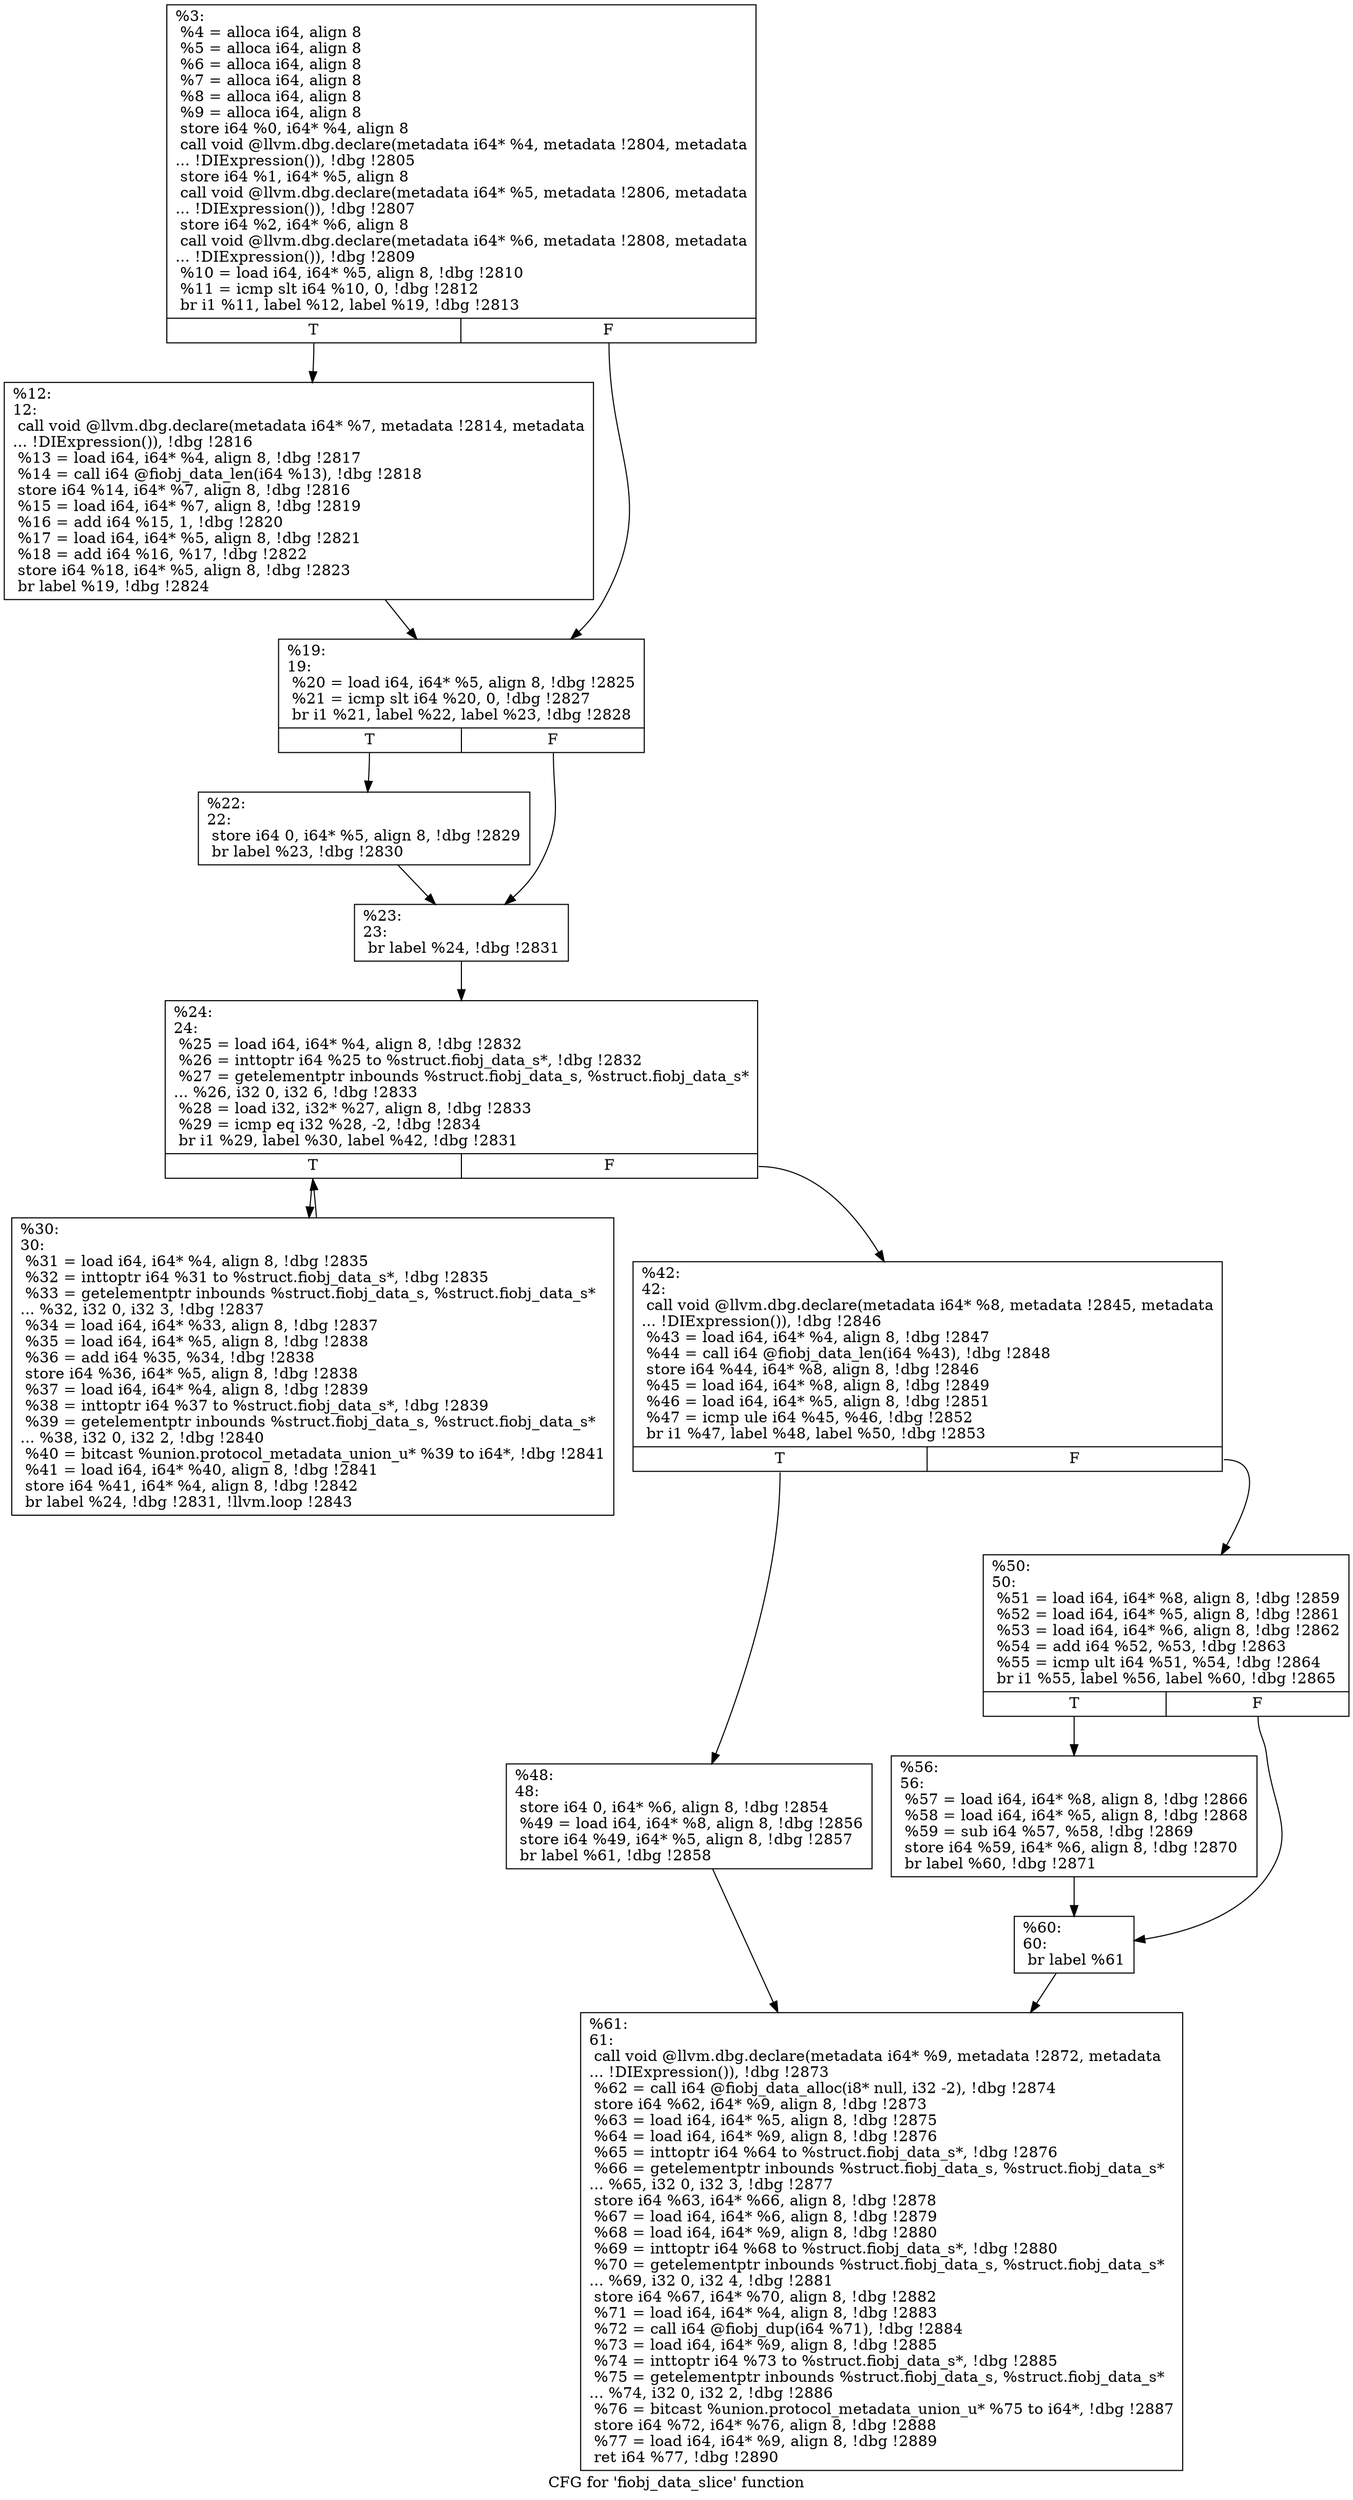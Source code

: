 digraph "CFG for 'fiobj_data_slice' function" {
	label="CFG for 'fiobj_data_slice' function";

	Node0x556851da4390 [shape=record,label="{%3:\l  %4 = alloca i64, align 8\l  %5 = alloca i64, align 8\l  %6 = alloca i64, align 8\l  %7 = alloca i64, align 8\l  %8 = alloca i64, align 8\l  %9 = alloca i64, align 8\l  store i64 %0, i64* %4, align 8\l  call void @llvm.dbg.declare(metadata i64* %4, metadata !2804, metadata\l... !DIExpression()), !dbg !2805\l  store i64 %1, i64* %5, align 8\l  call void @llvm.dbg.declare(metadata i64* %5, metadata !2806, metadata\l... !DIExpression()), !dbg !2807\l  store i64 %2, i64* %6, align 8\l  call void @llvm.dbg.declare(metadata i64* %6, metadata !2808, metadata\l... !DIExpression()), !dbg !2809\l  %10 = load i64, i64* %5, align 8, !dbg !2810\l  %11 = icmp slt i64 %10, 0, !dbg !2812\l  br i1 %11, label %12, label %19, !dbg !2813\l|{<s0>T|<s1>F}}"];
	Node0x556851da4390:s0 -> Node0x556851da4fd0;
	Node0x556851da4390:s1 -> Node0x556851da5020;
	Node0x556851da4fd0 [shape=record,label="{%12:\l12:                                               \l  call void @llvm.dbg.declare(metadata i64* %7, metadata !2814, metadata\l... !DIExpression()), !dbg !2816\l  %13 = load i64, i64* %4, align 8, !dbg !2817\l  %14 = call i64 @fiobj_data_len(i64 %13), !dbg !2818\l  store i64 %14, i64* %7, align 8, !dbg !2816\l  %15 = load i64, i64* %7, align 8, !dbg !2819\l  %16 = add i64 %15, 1, !dbg !2820\l  %17 = load i64, i64* %5, align 8, !dbg !2821\l  %18 = add i64 %16, %17, !dbg !2822\l  store i64 %18, i64* %5, align 8, !dbg !2823\l  br label %19, !dbg !2824\l}"];
	Node0x556851da4fd0 -> Node0x556851da5020;
	Node0x556851da5020 [shape=record,label="{%19:\l19:                                               \l  %20 = load i64, i64* %5, align 8, !dbg !2825\l  %21 = icmp slt i64 %20, 0, !dbg !2827\l  br i1 %21, label %22, label %23, !dbg !2828\l|{<s0>T|<s1>F}}"];
	Node0x556851da5020:s0 -> Node0x556851da5070;
	Node0x556851da5020:s1 -> Node0x556851da50c0;
	Node0x556851da5070 [shape=record,label="{%22:\l22:                                               \l  store i64 0, i64* %5, align 8, !dbg !2829\l  br label %23, !dbg !2830\l}"];
	Node0x556851da5070 -> Node0x556851da50c0;
	Node0x556851da50c0 [shape=record,label="{%23:\l23:                                               \l  br label %24, !dbg !2831\l}"];
	Node0x556851da50c0 -> Node0x556851da5110;
	Node0x556851da5110 [shape=record,label="{%24:\l24:                                               \l  %25 = load i64, i64* %4, align 8, !dbg !2832\l  %26 = inttoptr i64 %25 to %struct.fiobj_data_s*, !dbg !2832\l  %27 = getelementptr inbounds %struct.fiobj_data_s, %struct.fiobj_data_s*\l... %26, i32 0, i32 6, !dbg !2833\l  %28 = load i32, i32* %27, align 8, !dbg !2833\l  %29 = icmp eq i32 %28, -2, !dbg !2834\l  br i1 %29, label %30, label %42, !dbg !2831\l|{<s0>T|<s1>F}}"];
	Node0x556851da5110:s0 -> Node0x556851da5160;
	Node0x556851da5110:s1 -> Node0x556851da51b0;
	Node0x556851da5160 [shape=record,label="{%30:\l30:                                               \l  %31 = load i64, i64* %4, align 8, !dbg !2835\l  %32 = inttoptr i64 %31 to %struct.fiobj_data_s*, !dbg !2835\l  %33 = getelementptr inbounds %struct.fiobj_data_s, %struct.fiobj_data_s*\l... %32, i32 0, i32 3, !dbg !2837\l  %34 = load i64, i64* %33, align 8, !dbg !2837\l  %35 = load i64, i64* %5, align 8, !dbg !2838\l  %36 = add i64 %35, %34, !dbg !2838\l  store i64 %36, i64* %5, align 8, !dbg !2838\l  %37 = load i64, i64* %4, align 8, !dbg !2839\l  %38 = inttoptr i64 %37 to %struct.fiobj_data_s*, !dbg !2839\l  %39 = getelementptr inbounds %struct.fiobj_data_s, %struct.fiobj_data_s*\l... %38, i32 0, i32 2, !dbg !2840\l  %40 = bitcast %union.protocol_metadata_union_u* %39 to i64*, !dbg !2841\l  %41 = load i64, i64* %40, align 8, !dbg !2841\l  store i64 %41, i64* %4, align 8, !dbg !2842\l  br label %24, !dbg !2831, !llvm.loop !2843\l}"];
	Node0x556851da5160 -> Node0x556851da5110;
	Node0x556851da51b0 [shape=record,label="{%42:\l42:                                               \l  call void @llvm.dbg.declare(metadata i64* %8, metadata !2845, metadata\l... !DIExpression()), !dbg !2846\l  %43 = load i64, i64* %4, align 8, !dbg !2847\l  %44 = call i64 @fiobj_data_len(i64 %43), !dbg !2848\l  store i64 %44, i64* %8, align 8, !dbg !2846\l  %45 = load i64, i64* %8, align 8, !dbg !2849\l  %46 = load i64, i64* %5, align 8, !dbg !2851\l  %47 = icmp ule i64 %45, %46, !dbg !2852\l  br i1 %47, label %48, label %50, !dbg !2853\l|{<s0>T|<s1>F}}"];
	Node0x556851da51b0:s0 -> Node0x556851da5200;
	Node0x556851da51b0:s1 -> Node0x556851da5250;
	Node0x556851da5200 [shape=record,label="{%48:\l48:                                               \l  store i64 0, i64* %6, align 8, !dbg !2854\l  %49 = load i64, i64* %8, align 8, !dbg !2856\l  store i64 %49, i64* %5, align 8, !dbg !2857\l  br label %61, !dbg !2858\l}"];
	Node0x556851da5200 -> Node0x556851da5340;
	Node0x556851da5250 [shape=record,label="{%50:\l50:                                               \l  %51 = load i64, i64* %8, align 8, !dbg !2859\l  %52 = load i64, i64* %5, align 8, !dbg !2861\l  %53 = load i64, i64* %6, align 8, !dbg !2862\l  %54 = add i64 %52, %53, !dbg !2863\l  %55 = icmp ult i64 %51, %54, !dbg !2864\l  br i1 %55, label %56, label %60, !dbg !2865\l|{<s0>T|<s1>F}}"];
	Node0x556851da5250:s0 -> Node0x556851da52a0;
	Node0x556851da5250:s1 -> Node0x556851da52f0;
	Node0x556851da52a0 [shape=record,label="{%56:\l56:                                               \l  %57 = load i64, i64* %8, align 8, !dbg !2866\l  %58 = load i64, i64* %5, align 8, !dbg !2868\l  %59 = sub i64 %57, %58, !dbg !2869\l  store i64 %59, i64* %6, align 8, !dbg !2870\l  br label %60, !dbg !2871\l}"];
	Node0x556851da52a0 -> Node0x556851da52f0;
	Node0x556851da52f0 [shape=record,label="{%60:\l60:                                               \l  br label %61\l}"];
	Node0x556851da52f0 -> Node0x556851da5340;
	Node0x556851da5340 [shape=record,label="{%61:\l61:                                               \l  call void @llvm.dbg.declare(metadata i64* %9, metadata !2872, metadata\l... !DIExpression()), !dbg !2873\l  %62 = call i64 @fiobj_data_alloc(i8* null, i32 -2), !dbg !2874\l  store i64 %62, i64* %9, align 8, !dbg !2873\l  %63 = load i64, i64* %5, align 8, !dbg !2875\l  %64 = load i64, i64* %9, align 8, !dbg !2876\l  %65 = inttoptr i64 %64 to %struct.fiobj_data_s*, !dbg !2876\l  %66 = getelementptr inbounds %struct.fiobj_data_s, %struct.fiobj_data_s*\l... %65, i32 0, i32 3, !dbg !2877\l  store i64 %63, i64* %66, align 8, !dbg !2878\l  %67 = load i64, i64* %6, align 8, !dbg !2879\l  %68 = load i64, i64* %9, align 8, !dbg !2880\l  %69 = inttoptr i64 %68 to %struct.fiobj_data_s*, !dbg !2880\l  %70 = getelementptr inbounds %struct.fiobj_data_s, %struct.fiobj_data_s*\l... %69, i32 0, i32 4, !dbg !2881\l  store i64 %67, i64* %70, align 8, !dbg !2882\l  %71 = load i64, i64* %4, align 8, !dbg !2883\l  %72 = call i64 @fiobj_dup(i64 %71), !dbg !2884\l  %73 = load i64, i64* %9, align 8, !dbg !2885\l  %74 = inttoptr i64 %73 to %struct.fiobj_data_s*, !dbg !2885\l  %75 = getelementptr inbounds %struct.fiobj_data_s, %struct.fiobj_data_s*\l... %74, i32 0, i32 2, !dbg !2886\l  %76 = bitcast %union.protocol_metadata_union_u* %75 to i64*, !dbg !2887\l  store i64 %72, i64* %76, align 8, !dbg !2888\l  %77 = load i64, i64* %9, align 8, !dbg !2889\l  ret i64 %77, !dbg !2890\l}"];
}
